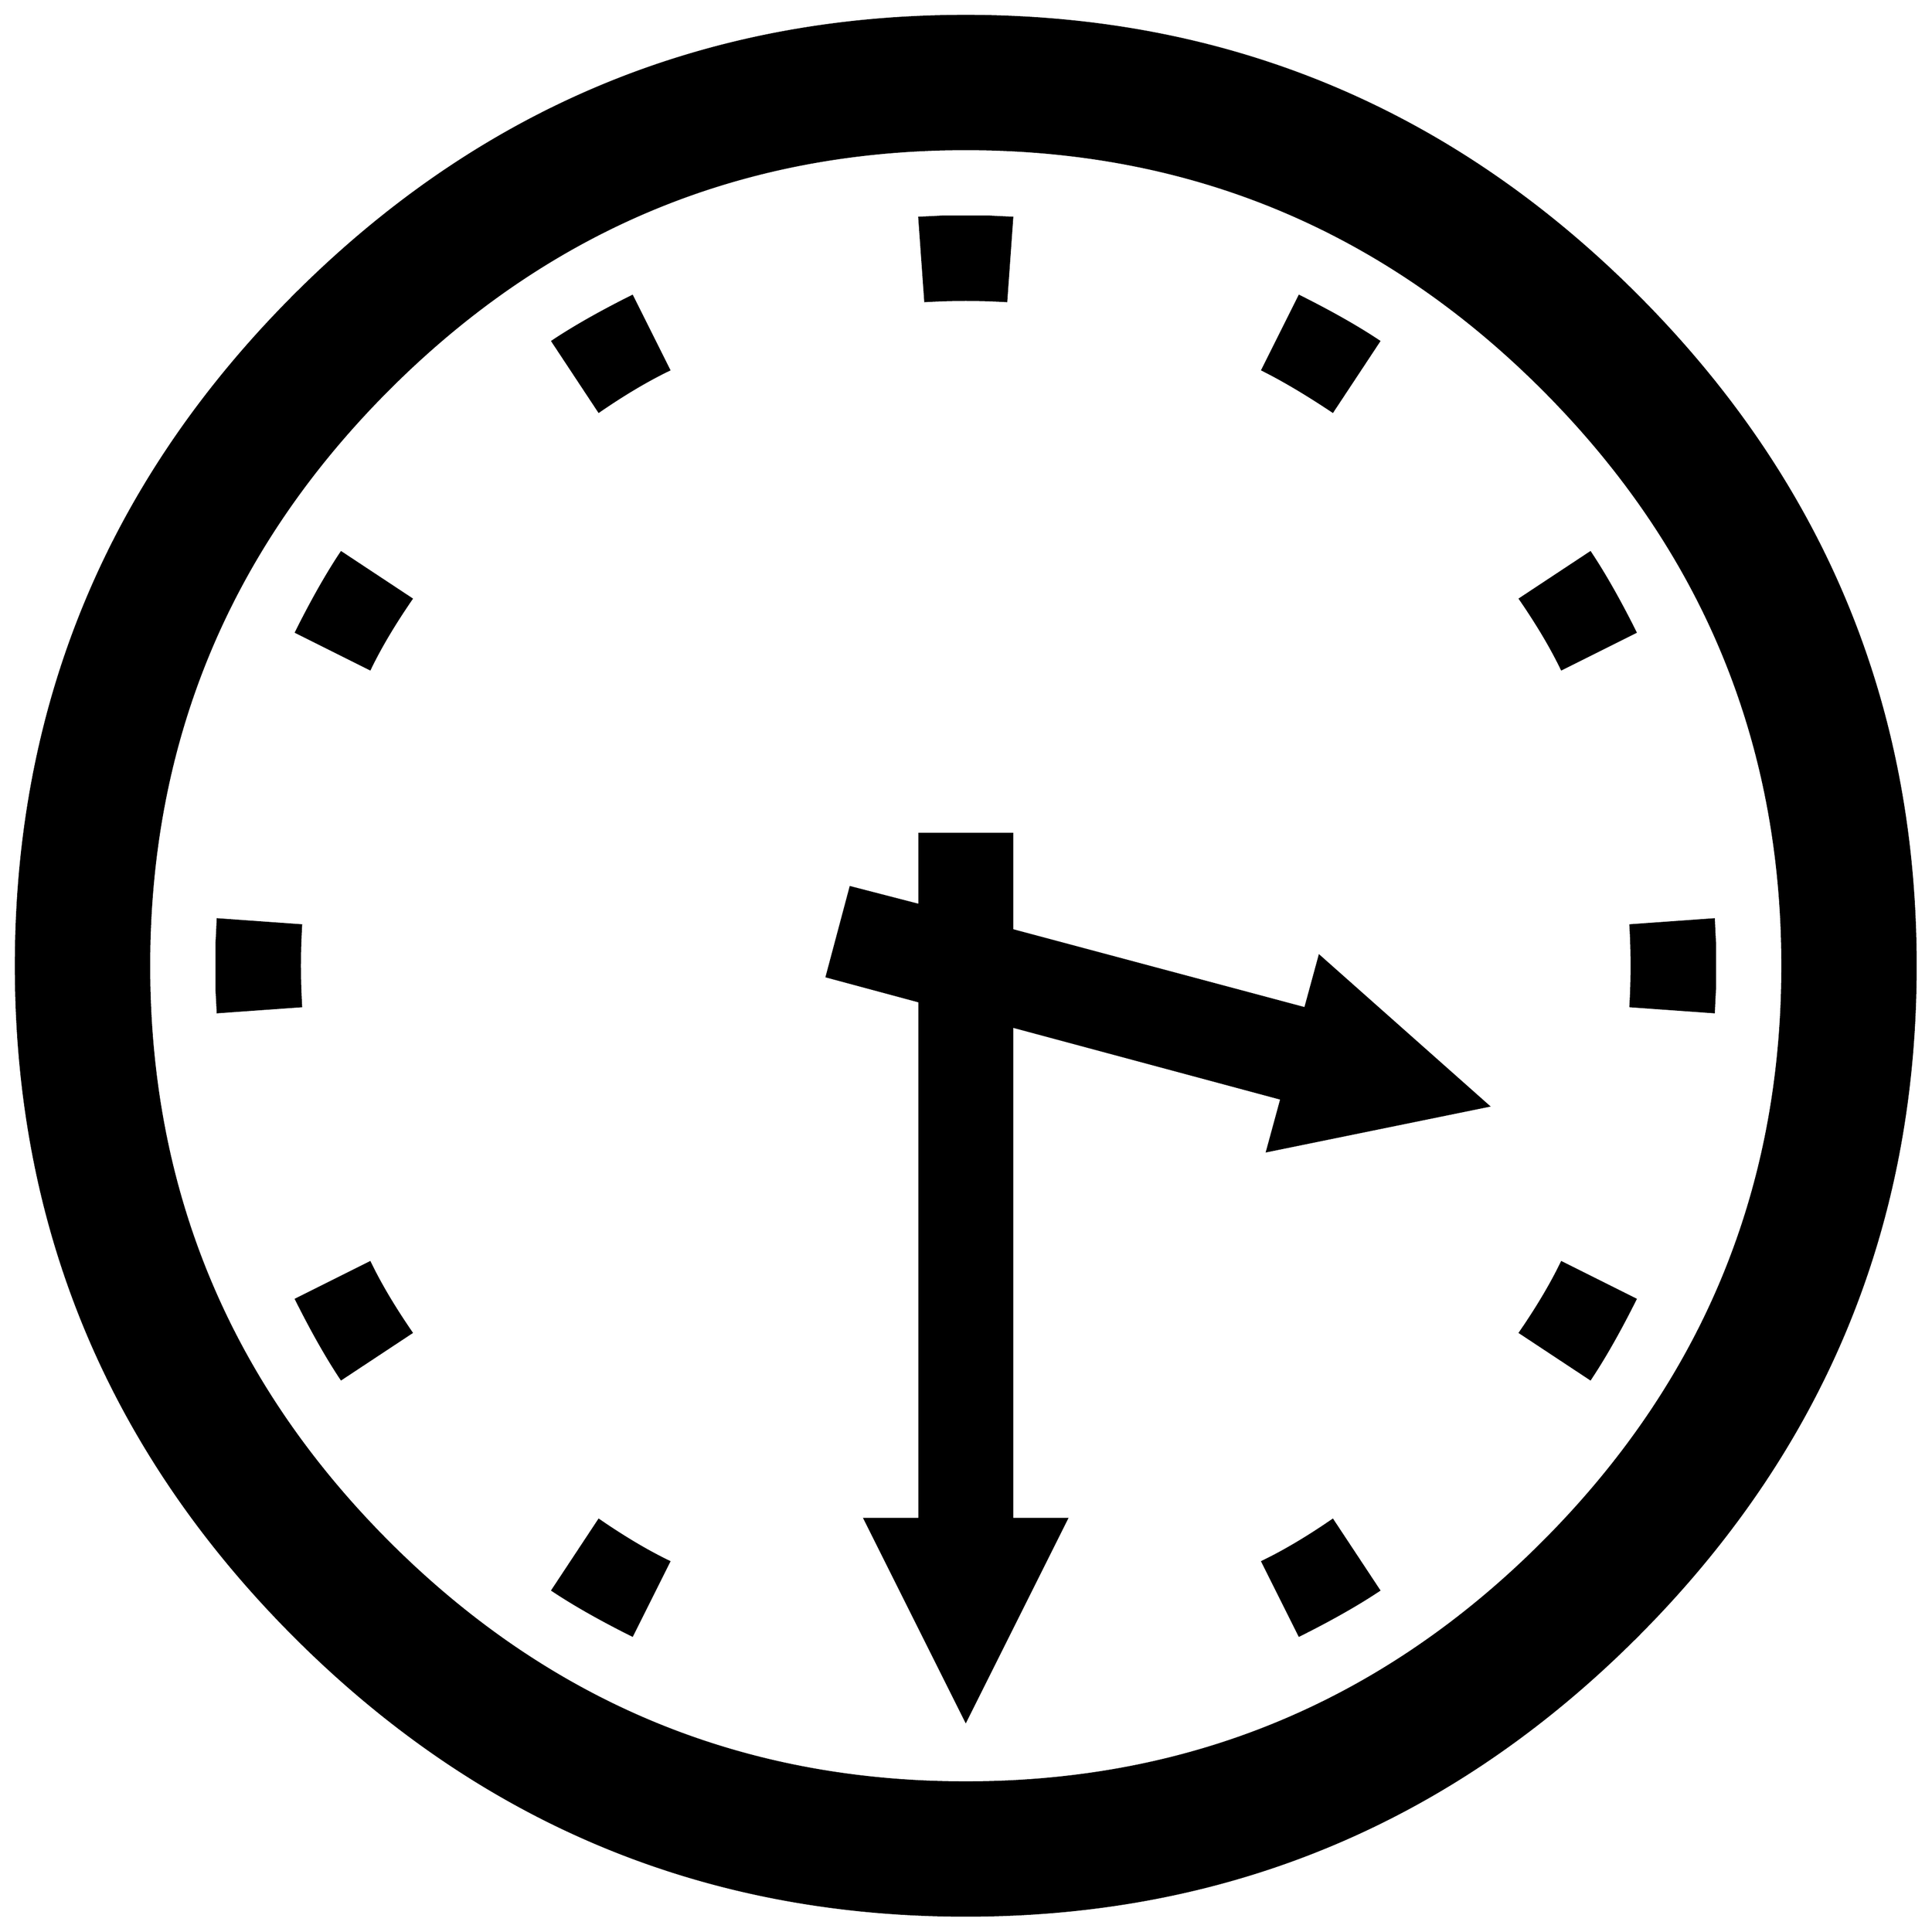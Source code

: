 


\begin{tikzpicture}[y=0.80pt, x=0.80pt, yscale=-1.0, xscale=1.0, inner sep=0pt, outer sep=0pt]
\begin{scope}[shift={(100.0,1706.0)},nonzero rule]
  \path[draw=.,fill=.,line width=1.600pt] (1682.0,-582.0) ..
    controls (1682.0,-362.0) and (1603.667,-173.667) ..
    (1447.0,-17.0) .. controls (1290.333,139.667) and (1102.0,218.0)
    .. (882.0,218.0) .. controls (662.0,218.0) and (473.667,139.667)
    .. (317.0,-17.0) .. controls (160.333,-173.667) and
    (82.0,-362.0) .. (82.0,-582.0) .. controls (82.0,-802.0) and
    (160.333,-990.333) .. (317.0,-1147.0) .. controls
    (473.667,-1303.667) and (662.0,-1382.0) .. (882.0,-1382.0) ..
    controls (1102.0,-1382.0) and (1290.333,-1303.667) ..
    (1447.0,-1147.0) .. controls (1603.667,-990.333) and
    (1682.0,-802.0) .. (1682.0,-582.0) -- cycle(1570.0,-582.0)
    .. controls (1570.0,-771.333) and (1502.667,-933.333) ..
    (1368.0,-1068.0) .. controls (1233.333,-1202.667) and
    (1071.333,-1270.0) .. (882.0,-1270.0) .. controls
    (692.667,-1270.0) and (530.667,-1202.667) .. (396.0,-1068.0) ..
    controls (261.333,-933.333) and (194.0,-771.333) .. (194.0,-582.0)
    .. controls (194.0,-392.667) and (261.333,-230.667) ..
    (396.0,-96.0) .. controls (530.667,38.667) and (692.667,106.0) ..
    (882.0,106.0) .. controls (1071.333,106.0) and (1233.333,38.667)
    .. (1368.0,-96.0) .. controls (1502.667,-230.667) and
    (1570.0,-392.667) .. (1570.0,-582.0) -- cycle(1230.0,-1108.0)
    -- (1191.0,-1049.0) .. controls (1169.0,-1063.667) and
    (1149.333,-1075.333) .. (1132.0,-1084.0) -- (1163.0,-1146.0) ..
    controls (1189.667,-1132.667) and (1212.0,-1120.0) ..
    (1230.0,-1108.0) -- cycle(1446.0,-863.0) -- (1384.0,-832.0)
    .. controls (1375.333,-850.0) and (1363.667,-869.667) ..
    (1349.0,-891.0) -- (1408.0,-930.0) .. controls
    (1420.0,-912.0) and (1432.667,-889.667) .. (1446.0,-863.0) --
    cycle(921.0,-1212.0) -- (916.0,-1142.0) .. controls
    (893.333,-1143.333) and (870.667,-1143.333) .. (848.0,-1142.0) --
    (843.0,-1212.0) .. controls (857.667,-1212.667) and
    (864.0,-1213.0) .. (862.0,-1213.0) -- (902.0,-1213.0) ..
    controls (900.0,-1213.0) and (906.333,-1212.667) ..
    (921.0,-1212.0) -- cycle(1513.0,-562.0) .. controls
    (1513.0,-564.0) and (1512.667,-557.667) .. (1512.0,-543.0) --
    (1442.0,-548.0) .. controls (1443.333,-570.667) and
    (1443.333,-593.333) .. (1442.0,-616.0) -- (1512.0,-621.0) ..
    controls (1512.667,-606.333) and (1513.0,-600.0) ..
    (1513.0,-602.0) -- (1513.0,-562.0) -- cycle(632.0,-1084.0)
    .. controls (614.0,-1075.333) and (594.333,-1063.667) ..
    (573.0,-1049.0) -- (534.0,-1108.0) .. controls
    (552.0,-1120.0) and (574.333,-1132.667) .. (601.0,-1146.0) --
    (632.0,-1084.0) -- cycle(1446.0,-301.0) .. controls
    (1432.667,-274.333) and (1420.0,-252.0) .. (1408.0,-234.0) --
    (1349.0,-273.0) .. controls (1363.667,-294.333) and
    (1375.333,-314.0) .. (1384.0,-332.0) -- (1446.0,-301.0) --
    cycle(1322.0,-464.0) -- (1136.0,-426.0) -- (1148.0,-470.0)
    -- (921.0,-531.0) -- (921.0,-116.0) -- (967.0,-116.0) --
    (882.0,54.0) -- (797.0,-116.0) -- (843.0,-116.0) --
    (843.0,-552.0) -- (765.0,-573.0) -- (785.0,-648.0) --
    (843.0,-633.0) -- (843.0,-693.0) -- (921.0,-693.0) --
    (921.0,-612.0) -- (1168.0,-546.0) -- (1180.0,-590.0) --
    (1322.0,-464.0) -- cycle(415.0,-891.0) .. controls
    (400.333,-869.667) and (388.667,-850.0) .. (380.0,-832.0) --
    (318.0,-863.0) .. controls (331.333,-889.667) and (344.0,-912.0)
    .. (356.0,-930.0) -- (415.0,-891.0) -- cycle(1230.0,-56.0)
    .. controls (1212.0,-44.0) and (1189.667,-31.333) ..
    (1163.0,-18.0) -- (1132.0,-80.0) .. controls (1150.0,-88.667)
    and (1169.667,-100.333) .. (1191.0,-115.0) -- (1230.0,-56.0) --
    cycle(322.0,-548.0) -- (252.0,-543.0) .. controls
    (251.333,-556.333) and (251.0,-562.333) .. (251.0,-561.0) --
    (251.0,-602.0) .. controls (251.0,-600.0) and (251.333,-606.333)
    .. (252.0,-621.0) -- (322.0,-616.0) .. controls
    (320.667,-593.333) and (320.667,-570.667) .. (322.0,-548.0) --
    cycle(415.0,-273.0) -- (356.0,-234.0) .. controls
    (344.0,-252.0) and (331.333,-274.333) .. (318.0,-301.0) --
    (380.0,-332.0) .. controls (388.667,-314.0) and (400.333,-294.333)
    .. (415.0,-273.0) -- cycle(632.0,-80.0) -- (601.0,-18.0) ..
    controls (574.333,-31.333) and (552.0,-44.0) .. (534.0,-56.0) --
    (573.0,-115.0) .. controls (594.333,-100.333) and (614.0,-88.667)
    .. (632.0,-80.0) -- cycle;
\end{scope}

\end{tikzpicture}

